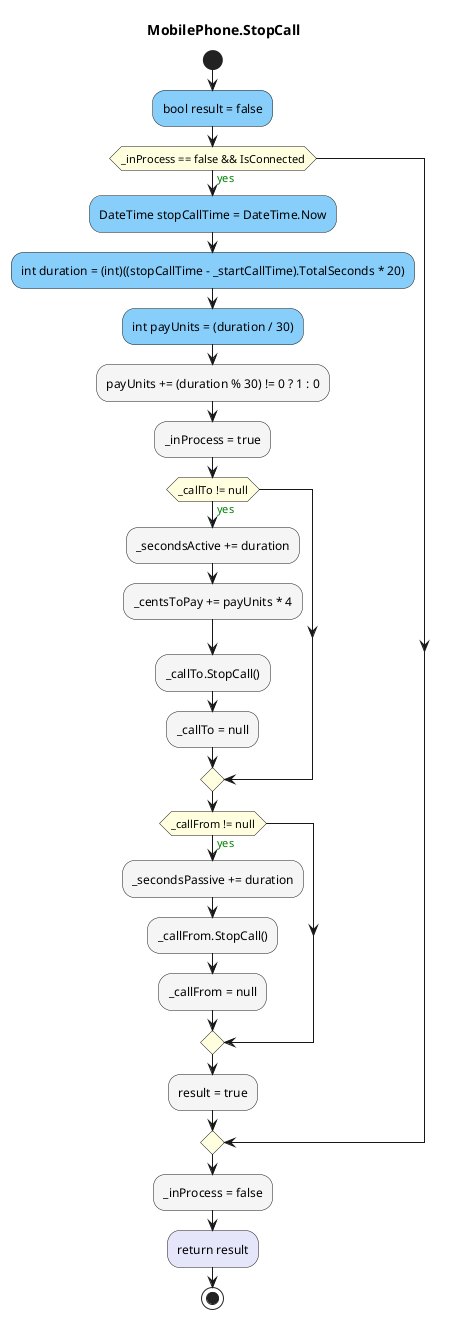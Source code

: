 @startuml MobilePhone.StopCall
title MobilePhone.StopCall
start
#LightSkyBlue:bool result = false;
#LightYellow:if (_inProcess == false && IsConnected) then (<color:green>yes)
        #LightSkyBlue:DateTime stopCallTime = DateTime.Now;
        #LightSkyBlue:int duration = (int)((stopCallTime - _startCallTime).TotalSeconds * 20);
        #LightSkyBlue:int payUnits = (duration / 30);
        #WhiteSmoke:payUnits += (duration % 30) != 0 ? 1 : 0;
        #WhiteSmoke:_inProcess = true;
        #LightYellow:if (_callTo != null) then (<color:green>yes)
                #WhiteSmoke:_secondsActive += duration;
                #WhiteSmoke:_centsToPay += payUnits * 4;
                #WhiteSmoke:_callTo.StopCall();
                #WhiteSmoke:_callTo = null;
        endif
        #LightYellow:if (_callFrom != null) then (<color:green>yes)
                #WhiteSmoke:_secondsPassive += duration;
                #WhiteSmoke:_callFrom.StopCall();
                #WhiteSmoke:_callFrom = null;
        endif
        #WhiteSmoke:result = true;
endif
#WhiteSmoke:_inProcess = false;
#Lavender:return result;
stop
@enduml
